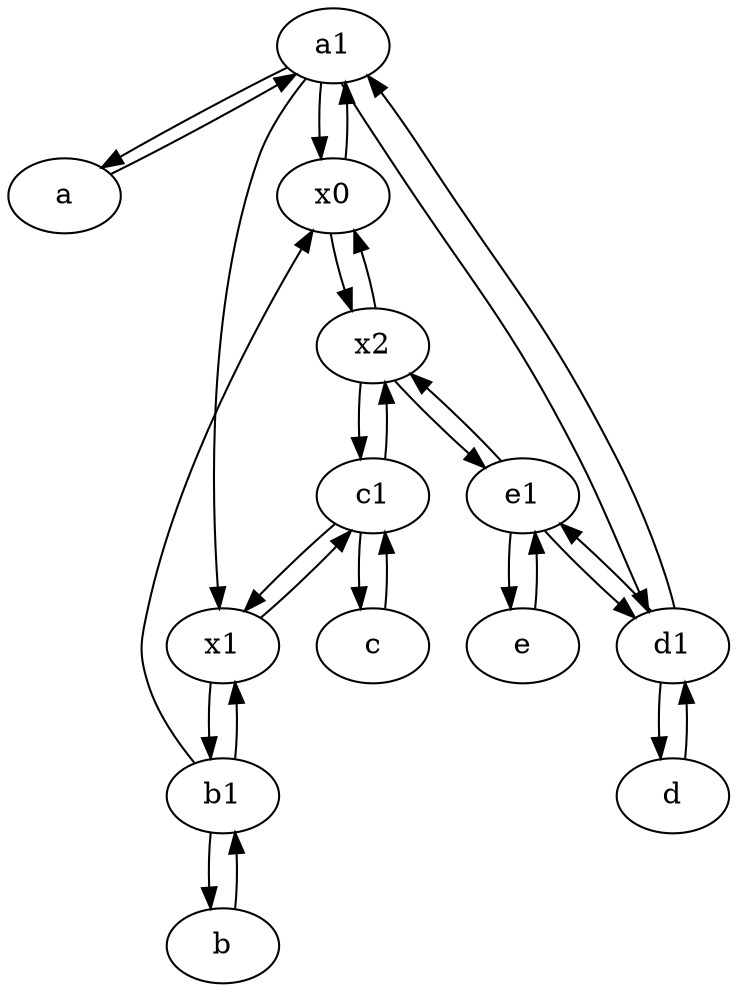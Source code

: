 digraph  {
	a1 [pos="40,15!"];
	e [pos="30,50!"];
	a [pos="40,10!"];
	c [pos="20,10!"];
	c1 [pos="30,15!"];
	x2;
	x0;
	x1;
	d1 [pos="25,30!"];
	d [pos="20,30!"];
	e1 [pos="25,45!"];
	b [pos="50,20!"];
	b1 [pos="45,20!"];
	e1 -> x2;
	x0 -> a1;
	a1 -> x1;
	b1 -> x0;
	x1 -> b1;
	x2 -> e1;
	x0 -> x2;
	a1 -> a;
	a -> a1;
	x2 -> x0;
	e1 -> d1;
	c1 -> c;
	d1 -> e1;
	a1 -> d1;
	c1 -> x2;
	e1 -> e;
	c1 -> x1;
	x1 -> c1;
	x2 -> c1;
	d1 -> a1;
	c -> c1;
	e -> e1;
	b -> b1;
	b1 -> b;
	a1 -> x0;
	b1 -> x1;
	d1 -> d;
	d -> d1;

	}